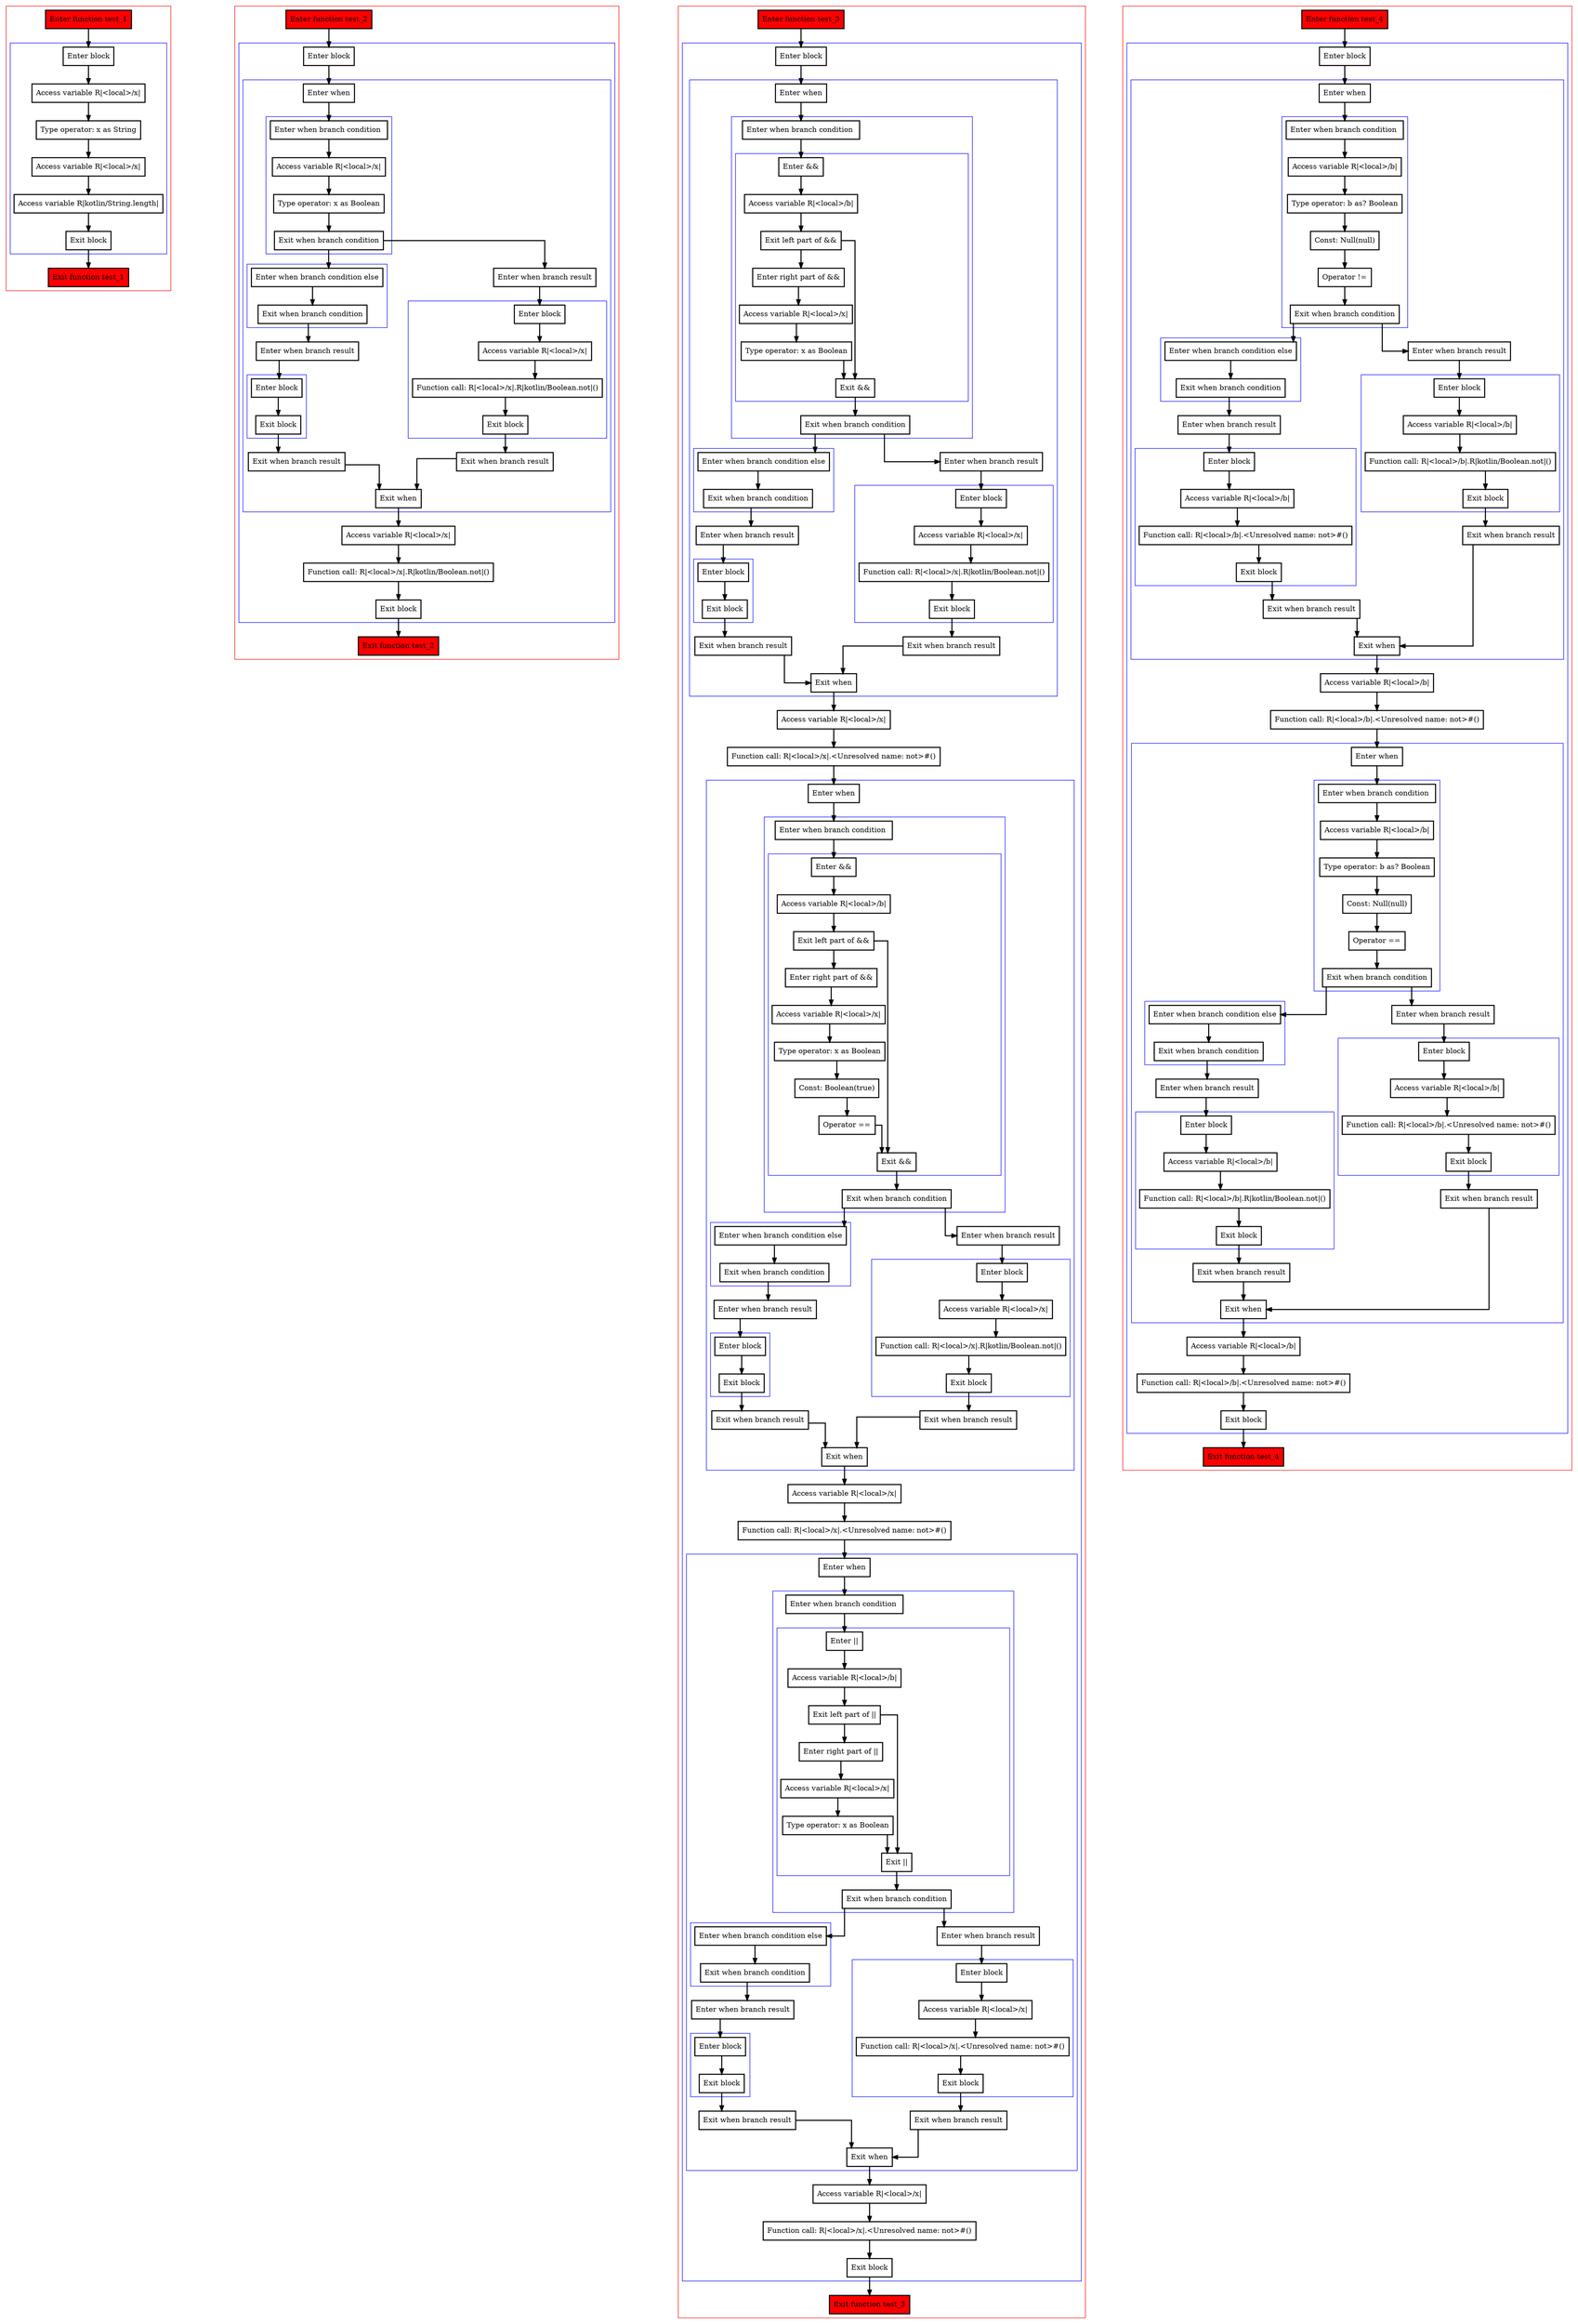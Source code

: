 digraph casts_kt {
  graph [splines=ortho nodesep=3]
  node [shape=box penwidth=2]
  edge [penwidth=2]

  subgraph cluster_0 {
    color=red
    0 [label="Enter function test_1" style="filled" fillcolor=red];
    subgraph cluster_1 {
      color=blue
      1 [label="Enter block"];
      2 [label="Access variable R|<local>/x|"];
      3 [label="Type operator: x as String"];
      4 [label="Access variable R|<local>/x|"];
      5 [label="Access variable R|kotlin/String.length|"];
      6 [label="Exit block"];
    }
    7 [label="Exit function test_1" style="filled" fillcolor=red];
  }

  0 -> {1};
  1 -> {2};
  2 -> {3};
  3 -> {4};
  4 -> {5};
  5 -> {6};
  6 -> {7};

  subgraph cluster_2 {
    color=red
    8 [label="Enter function test_2" style="filled" fillcolor=red];
    subgraph cluster_3 {
      color=blue
      9 [label="Enter block"];
      subgraph cluster_4 {
        color=blue
        10 [label="Enter when"];
        subgraph cluster_5 {
          color=blue
          11 [label="Enter when branch condition "];
          12 [label="Access variable R|<local>/x|"];
          13 [label="Type operator: x as Boolean"];
          14 [label="Exit when branch condition"];
        }
        subgraph cluster_6 {
          color=blue
          15 [label="Enter when branch condition else"];
          16 [label="Exit when branch condition"];
        }
        17 [label="Enter when branch result"];
        subgraph cluster_7 {
          color=blue
          18 [label="Enter block"];
          19 [label="Exit block"];
        }
        20 [label="Exit when branch result"];
        21 [label="Enter when branch result"];
        subgraph cluster_8 {
          color=blue
          22 [label="Enter block"];
          23 [label="Access variable R|<local>/x|"];
          24 [label="Function call: R|<local>/x|.R|kotlin/Boolean.not|()"];
          25 [label="Exit block"];
        }
        26 [label="Exit when branch result"];
        27 [label="Exit when"];
      }
      28 [label="Access variable R|<local>/x|"];
      29 [label="Function call: R|<local>/x|.R|kotlin/Boolean.not|()"];
      30 [label="Exit block"];
    }
    31 [label="Exit function test_2" style="filled" fillcolor=red];
  }

  8 -> {9};
  9 -> {10};
  10 -> {11};
  11 -> {12};
  12 -> {13};
  13 -> {14};
  14 -> {21 15};
  15 -> {16};
  16 -> {17};
  17 -> {18};
  18 -> {19};
  19 -> {20};
  20 -> {27};
  21 -> {22};
  22 -> {23};
  23 -> {24};
  24 -> {25};
  25 -> {26};
  26 -> {27};
  27 -> {28};
  28 -> {29};
  29 -> {30};
  30 -> {31};

  subgraph cluster_9 {
    color=red
    32 [label="Enter function test_3" style="filled" fillcolor=red];
    subgraph cluster_10 {
      color=blue
      33 [label="Enter block"];
      subgraph cluster_11 {
        color=blue
        34 [label="Enter when"];
        subgraph cluster_12 {
          color=blue
          35 [label="Enter when branch condition "];
          subgraph cluster_13 {
            color=blue
            36 [label="Enter &&"];
            37 [label="Access variable R|<local>/b|"];
            38 [label="Exit left part of &&"];
            39 [label="Enter right part of &&"];
            40 [label="Access variable R|<local>/x|"];
            41 [label="Type operator: x as Boolean"];
            42 [label="Exit &&"];
          }
          43 [label="Exit when branch condition"];
        }
        subgraph cluster_14 {
          color=blue
          44 [label="Enter when branch condition else"];
          45 [label="Exit when branch condition"];
        }
        46 [label="Enter when branch result"];
        subgraph cluster_15 {
          color=blue
          47 [label="Enter block"];
          48 [label="Exit block"];
        }
        49 [label="Exit when branch result"];
        50 [label="Enter when branch result"];
        subgraph cluster_16 {
          color=blue
          51 [label="Enter block"];
          52 [label="Access variable R|<local>/x|"];
          53 [label="Function call: R|<local>/x|.R|kotlin/Boolean.not|()"];
          54 [label="Exit block"];
        }
        55 [label="Exit when branch result"];
        56 [label="Exit when"];
      }
      57 [label="Access variable R|<local>/x|"];
      58 [label="Function call: R|<local>/x|.<Unresolved name: not>#()"];
      subgraph cluster_17 {
        color=blue
        59 [label="Enter when"];
        subgraph cluster_18 {
          color=blue
          60 [label="Enter when branch condition "];
          subgraph cluster_19 {
            color=blue
            61 [label="Enter &&"];
            62 [label="Access variable R|<local>/b|"];
            63 [label="Exit left part of &&"];
            64 [label="Enter right part of &&"];
            65 [label="Access variable R|<local>/x|"];
            66 [label="Type operator: x as Boolean"];
            67 [label="Const: Boolean(true)"];
            68 [label="Operator =="];
            69 [label="Exit &&"];
          }
          70 [label="Exit when branch condition"];
        }
        subgraph cluster_20 {
          color=blue
          71 [label="Enter when branch condition else"];
          72 [label="Exit when branch condition"];
        }
        73 [label="Enter when branch result"];
        subgraph cluster_21 {
          color=blue
          74 [label="Enter block"];
          75 [label="Exit block"];
        }
        76 [label="Exit when branch result"];
        77 [label="Enter when branch result"];
        subgraph cluster_22 {
          color=blue
          78 [label="Enter block"];
          79 [label="Access variable R|<local>/x|"];
          80 [label="Function call: R|<local>/x|.R|kotlin/Boolean.not|()"];
          81 [label="Exit block"];
        }
        82 [label="Exit when branch result"];
        83 [label="Exit when"];
      }
      84 [label="Access variable R|<local>/x|"];
      85 [label="Function call: R|<local>/x|.<Unresolved name: not>#()"];
      subgraph cluster_23 {
        color=blue
        86 [label="Enter when"];
        subgraph cluster_24 {
          color=blue
          87 [label="Enter when branch condition "];
          subgraph cluster_25 {
            color=blue
            88 [label="Enter ||"];
            89 [label="Access variable R|<local>/b|"];
            90 [label="Exit left part of ||"];
            91 [label="Enter right part of ||"];
            92 [label="Access variable R|<local>/x|"];
            93 [label="Type operator: x as Boolean"];
            94 [label="Exit ||"];
          }
          95 [label="Exit when branch condition"];
        }
        subgraph cluster_26 {
          color=blue
          96 [label="Enter when branch condition else"];
          97 [label="Exit when branch condition"];
        }
        98 [label="Enter when branch result"];
        subgraph cluster_27 {
          color=blue
          99 [label="Enter block"];
          100 [label="Exit block"];
        }
        101 [label="Exit when branch result"];
        102 [label="Enter when branch result"];
        subgraph cluster_28 {
          color=blue
          103 [label="Enter block"];
          104 [label="Access variable R|<local>/x|"];
          105 [label="Function call: R|<local>/x|.<Unresolved name: not>#()"];
          106 [label="Exit block"];
        }
        107 [label="Exit when branch result"];
        108 [label="Exit when"];
      }
      109 [label="Access variable R|<local>/x|"];
      110 [label="Function call: R|<local>/x|.<Unresolved name: not>#()"];
      111 [label="Exit block"];
    }
    112 [label="Exit function test_3" style="filled" fillcolor=red];
  }

  32 -> {33};
  33 -> {34};
  34 -> {35};
  35 -> {36};
  36 -> {37};
  37 -> {38};
  38 -> {42 39};
  39 -> {40};
  40 -> {41};
  41 -> {42};
  42 -> {43};
  43 -> {50 44};
  44 -> {45};
  45 -> {46};
  46 -> {47};
  47 -> {48};
  48 -> {49};
  49 -> {56};
  50 -> {51};
  51 -> {52};
  52 -> {53};
  53 -> {54};
  54 -> {55};
  55 -> {56};
  56 -> {57};
  57 -> {58};
  58 -> {59};
  59 -> {60};
  60 -> {61};
  61 -> {62};
  62 -> {63};
  63 -> {69 64};
  64 -> {65};
  65 -> {66};
  66 -> {67};
  67 -> {68};
  68 -> {69};
  69 -> {70};
  70 -> {77 71};
  71 -> {72};
  72 -> {73};
  73 -> {74};
  74 -> {75};
  75 -> {76};
  76 -> {83};
  77 -> {78};
  78 -> {79};
  79 -> {80};
  80 -> {81};
  81 -> {82};
  82 -> {83};
  83 -> {84};
  84 -> {85};
  85 -> {86};
  86 -> {87};
  87 -> {88};
  88 -> {89};
  89 -> {90};
  90 -> {94 91};
  91 -> {92};
  92 -> {93};
  93 -> {94};
  94 -> {95};
  95 -> {102 96};
  96 -> {97};
  97 -> {98};
  98 -> {99};
  99 -> {100};
  100 -> {101};
  101 -> {108};
  102 -> {103};
  103 -> {104};
  104 -> {105};
  105 -> {106};
  106 -> {107};
  107 -> {108};
  108 -> {109};
  109 -> {110};
  110 -> {111};
  111 -> {112};

  subgraph cluster_29 {
    color=red
    113 [label="Enter function test_4" style="filled" fillcolor=red];
    subgraph cluster_30 {
      color=blue
      114 [label="Enter block"];
      subgraph cluster_31 {
        color=blue
        115 [label="Enter when"];
        subgraph cluster_32 {
          color=blue
          116 [label="Enter when branch condition "];
          117 [label="Access variable R|<local>/b|"];
          118 [label="Type operator: b as? Boolean"];
          119 [label="Const: Null(null)"];
          120 [label="Operator !="];
          121 [label="Exit when branch condition"];
        }
        subgraph cluster_33 {
          color=blue
          122 [label="Enter when branch condition else"];
          123 [label="Exit when branch condition"];
        }
        124 [label="Enter when branch result"];
        subgraph cluster_34 {
          color=blue
          125 [label="Enter block"];
          126 [label="Access variable R|<local>/b|"];
          127 [label="Function call: R|<local>/b|.<Unresolved name: not>#()"];
          128 [label="Exit block"];
        }
        129 [label="Exit when branch result"];
        130 [label="Enter when branch result"];
        subgraph cluster_35 {
          color=blue
          131 [label="Enter block"];
          132 [label="Access variable R|<local>/b|"];
          133 [label="Function call: R|<local>/b|.R|kotlin/Boolean.not|()"];
          134 [label="Exit block"];
        }
        135 [label="Exit when branch result"];
        136 [label="Exit when"];
      }
      137 [label="Access variable R|<local>/b|"];
      138 [label="Function call: R|<local>/b|.<Unresolved name: not>#()"];
      subgraph cluster_36 {
        color=blue
        139 [label="Enter when"];
        subgraph cluster_37 {
          color=blue
          140 [label="Enter when branch condition "];
          141 [label="Access variable R|<local>/b|"];
          142 [label="Type operator: b as? Boolean"];
          143 [label="Const: Null(null)"];
          144 [label="Operator =="];
          145 [label="Exit when branch condition"];
        }
        subgraph cluster_38 {
          color=blue
          146 [label="Enter when branch condition else"];
          147 [label="Exit when branch condition"];
        }
        148 [label="Enter when branch result"];
        subgraph cluster_39 {
          color=blue
          149 [label="Enter block"];
          150 [label="Access variable R|<local>/b|"];
          151 [label="Function call: R|<local>/b|.R|kotlin/Boolean.not|()"];
          152 [label="Exit block"];
        }
        153 [label="Exit when branch result"];
        154 [label="Enter when branch result"];
        subgraph cluster_40 {
          color=blue
          155 [label="Enter block"];
          156 [label="Access variable R|<local>/b|"];
          157 [label="Function call: R|<local>/b|.<Unresolved name: not>#()"];
          158 [label="Exit block"];
        }
        159 [label="Exit when branch result"];
        160 [label="Exit when"];
      }
      161 [label="Access variable R|<local>/b|"];
      162 [label="Function call: R|<local>/b|.<Unresolved name: not>#()"];
      163 [label="Exit block"];
    }
    164 [label="Exit function test_4" style="filled" fillcolor=red];
  }

  113 -> {114};
  114 -> {115};
  115 -> {116};
  116 -> {117};
  117 -> {118};
  118 -> {119};
  119 -> {120};
  120 -> {121};
  121 -> {130 122};
  122 -> {123};
  123 -> {124};
  124 -> {125};
  125 -> {126};
  126 -> {127};
  127 -> {128};
  128 -> {129};
  129 -> {136};
  130 -> {131};
  131 -> {132};
  132 -> {133};
  133 -> {134};
  134 -> {135};
  135 -> {136};
  136 -> {137};
  137 -> {138};
  138 -> {139};
  139 -> {140};
  140 -> {141};
  141 -> {142};
  142 -> {143};
  143 -> {144};
  144 -> {145};
  145 -> {154 146};
  146 -> {147};
  147 -> {148};
  148 -> {149};
  149 -> {150};
  150 -> {151};
  151 -> {152};
  152 -> {153};
  153 -> {160};
  154 -> {155};
  155 -> {156};
  156 -> {157};
  157 -> {158};
  158 -> {159};
  159 -> {160};
  160 -> {161};
  161 -> {162};
  162 -> {163};
  163 -> {164};

}
